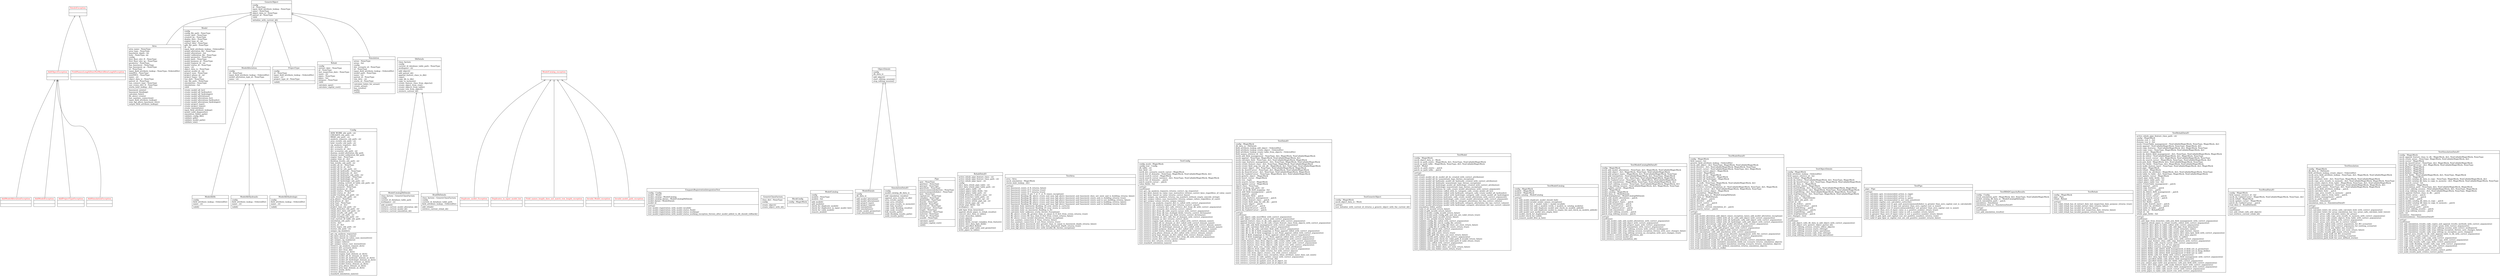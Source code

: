digraph "classes" {
charset="utf-8"
rankdir=BT
"0" [fontcolor="red", label="{AddModelAlterationException|\l|}", shape="record"];
"1" [fontcolor="red", label="{AddModelException|\l|}", shape="record"];
"2" [fontcolor="red", label="{AddObjectException|\l|}", shape="record"];
"3" [fontcolor="red", label="{AddProjectTypeException|\l|}", shape="record"];
"4" [fontcolor="red", label="{AddSimulationException|\l|}", shape="record"];
"5" [label="{Area|area_name : NoneType\larea_type : NoneType\lbasement_depth : int\lbsbr : NoneType, int\lconfig\lfirst_floor_elev_ft : NoneType\lfirst_floor_elev_qc : NoneType\lgeometry : NoneType\lhas_basement : NoneType\lhas_basement_qc : NoneType\lid : NoneType\linput_field_attribute_lookup : NoneType, OrderedDict\lmaxHGL : NoneType\lminDHGL : NoneType\lname : str\lobject_data_io : NoneType\lparent_id : NoneType\lsan_connect_type : NoneType\lsan_crown_elev_ft : NoneType\lstorm_bsbr_lookup : dict\l|basement_exists()\lbasement_flooding()\lcalculate_bsbr()\lffe_above_crown()\lhas_sanitary_connection()\linput_field_attribute_lookup()\lmax_hgl_above_basement_elev()\loutput_field_attribute_lookup()\l}", shape="record"];
"6" [label="{Config|ASM_WORK_sde_path : str\lEMGAATS_sde_path : str\lRRAD_sde_path : str\lanalysis_requests_sde_path : str\larea_results_sde_path : str\lbsbr_results_sde_path : str\lcip_analysis_requests : dict\ldev_scenario : dict\ldev_scenario_id : dict\ldev_scenarios_sde_path : str\ldummy_model_alteration_file_path\ldummy_model_calibration_file_path\lengine_type : NoneType\lengine_type_id : dict\lflooding_results_sde_path : str\llink_results_sde_path : str\lmodel_alt_bc : NoneType\lmodel_alt_bc_id : dict\lmodel_alt_bc_sde_path : str\lmodel_alt_hydraulic : NoneType\lmodel_alt_hydraulic_id : dict\lmodel_alt_hydraulic_sde_path : str\lmodel_alt_hydrologic : NoneType\lmodel_alt_hydrologic_id : dict\lmodel_alt_hydrologic_sde_path : str\lmodel_catalog_current_id_table_sde_path : str\lmodel_catalog_sde_path : str\lmodel_purpose : NoneType\lmodel_purpose_id : dict\lmodel_status : NoneType\lmodel_status_id : dict\lmodel_tracking_sde_path : str\lnode_results_sde_path : str\lproj_phase : NoneType\lproj_phase_id : dict\lproj_type : NoneType\lproj_type_id : dict\lproject_type_sde_path : str\lrehab_branches_sde_path : str\lrehab_nbcr_data_sde_path : str\lrehab_results_sde_path : str\lrehab_test_sde_path : str\lrehab_tracking_sde_path : str\lrrad_current_id_table_sde_path : str\lsimulation_sde_path : str\lstorm : dict\lstorm_id : dict\lstorm_types_sde_path : str\lstorms_sde_path : str\lunique_cip_numbers\l|get_cip_analysis_requests()\lget_keys_based_on_value()\lget_keys_based_on_value_case_insensitive()\lget_unique_cip_numbers()\lget_unique_values()\lget_unique_values_case_insensitive()\lretrieve_cip_analysis_request_dict()\lretrieve_dev_scenario_dict()\lretrieve_dict_from_db()\lretrieve_domain_as_dict()\lretrieve_engine_type_domain_as_dict()\lretrieve_model_alt_bc_domain_as_dict()\lretrieve_model_alt_hydraulic_domain_as_dict()\lretrieve_model_alt_hydrologic_domain_as_dict()\lretrieve_model_purpose_domain_as_dict()\lretrieve_model_status_domain_as_dict()\lretrieve_proj_phase_domain_as_dict()\lretrieve_proj_type_domain_as_dict()\lretrieve_storm_dict()\lreverse_dict()\lstandard_simulation_names()\l}", shape="record"];
"7" [fontcolor="red", label="{DataIoException|\l|}", shape="record"];
"8" [label="{DbDataIo|class_factory\lconfig\lcurrent_id_database_table_path : NoneType\lworkspace : str\l|add_object()\ladd_parent_id()\lappend_feature_class_to_db()\lcopy()\lcopy_db_to_db()\lcopy_to_memory()\lcreate_feature_class_from_objects()\lcreate_object_from_row()\lcreate_objects_from_table()\lcreate_row_from_object()\lretrieve_current_id()\l}", shape="record"];
"9" [fontcolor="red", label="{Duplicate_model_Exception|\l|}", shape="record"];
"10" [fontcolor="red", label="{Duplicates_in_input_model_list|\l|}", shape="record"];
"11" [label="{EmgaatsRegistrationIntegrationTest|config : Config\lmodel : Model\lmodel_catalog : ModelCatalog\lmodel_catalog_dataio : ModelCatalogDbDataIo\lmodel_dataio : ModelDataIo\lmodel_id\l|setUp()\ltest_model_registration_with_model_invalid()\ltest_model_registration_with_model_status_final()\ltest_model_registration_with_model_status_working()\ltest_model_registration_with_model_status_working_exception_thrown_after_model_added_to_db_should_rollback()\l}", shape="record"];
"12" [fontcolor="red", label="{FieldNamesLengthDoesNotMatchRowLengthException|\l|}", shape="record"];
"13" [fontcolor="red", label="{Field_names_length_does_not_match_row_length_exception|\l|}", shape="record"];
"14" [label="{GenericClassFactory|class_dict : NoneType\lconfig\l|create_object()\lcreate_object_with_id()\l}", shape="record"];
"15" [label="{GenericObject|config\lid : NoneType\linput_field_attribute_lookup : NoneType\lname : NoneType\lobject_data_io : NoneType\lparent_id : NoneType\lvalid\l|initialize_with_current_id()\l}", shape="record"];
"16" [fontcolor="red", label="{Invalid_Model_exception|\l|}", shape="record"];
"17" [fontcolor="red", label="{Invalid_model_path_exception|\l|}", shape="record"];
"18" [label="{MockConfig|config : MagicMock\l|}", shape="record"];
"19" [label="{Model|config\lconfig_file_path : NoneType\lcreate_date : NoneType\lcreated_by : NoneType\ldeploy_date : NoneType\lengine_type_id : int\lextract_date : NoneType\lgdb_file_path : NoneType\lid : int\linput_field_attribute_lookup : OrderedDict\lmodel_alteration_file : NoneType\lmodel_alterations : list\lmodel_calibration_file : NoneType\lmodel_geometry : NoneType\lmodel_path : NoneType\lmodel_purpose_id : NoneType\lmodel_request_id : int\lmodel_status_id : NoneType\lname : str\lobject_data_io : NoneType\lparent_model_id : int\lproject_num : NoneType\lproject_phase_id : int\lproject_types : list\lrun_date : NoneType\lsim_file_path : NoneType\lsimulations : NoneType\lsimulations : list\lvalid\l|create_model_alt_bc()\lcreate_model_alt_hydraulic()\lcreate_model_alt_hydrologic()\lcreate_model_alterations()\lcreate_model_alterations_bc()\lcreate_model_alterations_hydraulic()\lcreate_model_alterations_hydrologic()\lcreate_project_type()\lcreate_project_types()\lcreate_simulations()\linput_field_attribute_lookup()\lmodel_valid_diagnostic()\lsimulation_folder_path()\lvalidate_config_file()\lvalidate_gdb()\lvalidate_model_path()\lvalidate_sim()\l}", shape="record"];
"20" [label="{ModelAltBc|config\lfield_attribute_lookup : OrderedDict\lname : str\l|valid()\l}", shape="record"];
"21" [label="{ModelAltHydraulic|config\lfield_attribute_lookup : OrderedDict\lname : str\l|valid()\l}", shape="record"];
"22" [label="{ModelAltHydrologic|config\lfield_attribute_lookup : OrderedDict\lname : str\l|valid()\l}", shape="record"];
"23" [label="{ModelAlteration|config\lid : NoneType\linput_field_attribute_lookup : OrderedDict\lmodel_alteration_type_id : NoneType\lname : str\l|}", shape="record"];
"24" [label="{ModelCatalog|config\lmodels : NoneType\lmodels : list\l|add_model()\ladd_models()\lcheck_for_duplicate_model()\lcheck_for_duplicates_in_input_model_list()\lcheck_for_valid_model()\lremove_model()\l}", shape="record"];
"25" [label="{ModelCatalogDbDataIo|class_factory : GenericClassFactory\lconfig\lcurrent_id_database_table_path\lworkspace : str\l|add_model()\lretrieve_current_model_alteration_id()\lretrieve_current_model_id()\lretrieve_current_simulation_id()\l}", shape="record"];
"26" [fontcolor="red", label="{ModelCatalog_exception|\l|}", shape="record"];
"27" [label="{ModelDataIo|config\ldb_data_io\l|add_model_alteration()\ladd_model_alterations()\ladd_project_type()\ladd_project_types()\ladd_simulation()\ladd_simulations()\lcreate_model_geometry()\lread_simulations()\l}", shape="record"];
"28" [label="{ObjectDataIo|config\ldb_data_io\l|add_object()\lstart_editing_session()\lstop_editing_session()\l}", shape="record"];
"29" [label="{Pipe|apw : NoneType\lapwliner : NoneType\lapwspot : NoneType\lapwwhole : NoneType\lasmrecommendedaction : NoneType\lasmrecommendednbcr : NoneType\lbpw : NoneType\lcapitalcost : NoneType\lcompkey : NoneType\ldiamwidth : NoneType\ldsnode : NoneType\lglobalid : NoneType\llateralcost : NoneType\llateralcount : NoneType\llength : NoneType\lmanholecost : NoneType\lmaterial : NoneType\lrehab_id : NoneType\lusnode : NoneType\l|calculate_apw()\lcalculate_capital_cost()\lvalid()\l}", shape="record"];
"30" [label="{ProjectType|config\lid : NoneType\linput_field_attribute_lookup : OrderedDict\lname : str\lproject_type_id : NoneType\l|valid()\l}", shape="record"];
"31" [label="{Rehab|config\lextract_date : NoneType\lid : NoneType\llast_inspection_date : NoneType\lname : str\lpipes : NoneType\lpipes : list\lpurpose : NoneType\lvalid\l|calculate_apw()\lcalculate_capital_cost()\l}", shape="record"];
"32" [label="{RehabDataIO|active_whole_pipe_feature_class : str\lactive_whole_pipe_feature_class_path : str\lactive_whole_pipe_layer : str\lconfig\lnbcr_data_whole_pipe_table : str\lnbcr_data_whole_pipe_table_path : str\loutput_pipes_table : str\loutput_pipes_table_fields : list\loutput_pipes_table_path : str\lrehab_branches_feature_class : str\lrehab_branches_table_path : str\lselect_active_segments_sql : str\lselect_active_whole_pipe_sql : str\lselect_whole_pipe_sql : str\lwhole_pipe_fields : list\lworkspace : str\l|add_bpw_from_branches()\lappend_whole_pipes_to_rehab_results()\lconvert_nbcr_data_to_table()\lcreate_branches_table()\lcreate_pipes()\ldelete_fields()\ldelete_fields_except_compkey_from_feature()\ldelete_nbcr_data_bpw_field()\ldelete_specified_fields()\ljoin_output_pipe_table_and_geometry()\lwrite_pipes_to_table()\l}", shape="record"];
"33" [label="{RradDbDataIo|class_factory : GenericClassFactory\lconfig\lcurrent_id_database_table_path\lfield_attribute_lookup : OrderedDict\l|add_rehab()\lretrieve_current_rehab_id()\l}", shape="record"];
"34" [label="{Simulation|areas : NoneType\lareas : list\lconfig\ldev_scenario_id : NoneType\lid : NoneType\linput_field_attribute_lookup : OrderedDict\lmodel_path : NoneType\lname : str\lparent_id : NoneType\lsim_desc : str\lstorm_id : NoneType\l|calculate_bsbrs_for_areas()\lcreate_areas()\lhas_results()\lpath()\lvalid()\l}", shape="record"];
"35" [label="{SimulationDataIO|config\lmodel_catalog_db_data_io\l|add_simulation_results()\lappend_area_results_to_db()\larea_results_path()\lcopy_area_results()\lcopy_area_results_to_memory()\lcopy_link_results()\lcopy_node_flooding_results()\lcopy_node_results()\llink_results_path()\lnode_flooding_results_path()\lnode_results_path()\l}", shape="record"];
"36" [label="{TestArea|area : Area\lmock_simulation : MagicMock\lstorm_bsbr_lookup : dict\l|setUp()\ltest_basement_exists_if_N_returns_false()\ltest_basement_exists_if_U_returns_true()\ltest_basement_exists_if_Y_returns_true()\ltest_basement_exists_if_not_Y_or_U_or_N_raises_exception()\ltest_basement_flooding_ffe_above_crown_and_max_hgl_above_basement_and_basement_does_not_exist_and_is_building_returns_false()\ltest_basement_flooding_ffe_above_crown_and_max_hgl_above_basement_and_basement_exists_and_is_building_returns_true()\ltest_basement_flooding_ffe_above_crown_and_max_hgl_above_basement_and_basement_exists_and_is_not_building_returns_false()\ltest_basement_flooding_ffe_above_crown_and_max_hgl_below_basement_and_basement_exists_and_is_building_returns_false()\ltest_basement_flooding_ffe_below_crown_and_max_hgl_above_basement_and_basement_exists_and_is_building_returns_false()\ltest_calculate_bsbr_basement_flooding_10_year_storm_is_correct()\ltest_calculate_bsbr_basement_flooding_25_year_storm_is_correct()\ltest_calculate_bsbr_no_basement_flooding_is_0()\ltest_calculate_bsbr_unknown_storm_throws_Exception()\ltest_ffe_above_crown_ffe_greater_than_or_equal_to_8_feet_from_crown_returns_true()\ltest_ffe_above_crown_ffe_less_than_8_feet_from_crown_returns_false()\ltest_ffe_above_crown_invalid_elevations_throws_exception()\ltest_has_sanitary_connection_if_None_returns_false()\ltest_has_sanitary_connection_if_not_None_returns_true()\ltest_max_hgl_above_basement_elev_greater_than_or_equal_to_basement_depth_returns_false()\ltest_max_hgl_above_basement_elev_less_than_basement_depth_returns_true()\ltest_max_hgl_above_basement_elev_with_invalid_ffe_throws_exception()\l}", shape="record"];
"37" [label="{TestConfig|config_mock : MagicMock\lconfig_real : Config\ldb_table : str\lkey_field : str\lmock_dev_scenario_search_cursor : MagicMock\lmock_list_of_domains : NoneType, MagicMock, NonCallableMagicMock, dict\lmock_search_cursor : MagicMock\lmock_search_cursor_instance : dict, NoneType, NonCallableMagicMock, MagicMock\lpatch_list_of_domains : _patch\lpatch_search_cursor : _patch\lvalue_fields : list\l|setUp()\ltearDown()\ltest_get_cip_analysis_requests_returns_correct_cip_requests()\ltest_get_keys_based_on_value_case_insensitive_returns_correct_keys_regardless_of_value_case()\ltest_get_keys_based_on_value_returns_correct_keys()\ltest_get_unique_cip_numbers_returns_cip_numbers_without_empty_unicode_string()\ltest_get_unique_values_case_insensitive_returns_unique_values_regardless_of_case()\ltest_get_unique_values_returns_unique_values()\ltest_retrieve_cip_analysis_request_dict_is_called_with_correct_arguments()\ltest_retrieve_cip_analysis_request_dict_returns_correct_value()\ltest_retrieve_dev_scenario_dict_calls_retrieve_dict_from_db_with_correct_arguments()\ltest_retrieve_dev_scenario_dict_returns_correct_value()\ltest_retrieve_dict_from_db_calls_search_cursor_with_correct_arguments()\ltest_retrieve_dict_from_db_has_multiple_fields_returns_correct_dictionary()\ltest_retrieve_dict_from_db_has_one_field_returns_correct_dictionary()\ltest_retrieve_domain_as_dict_calls_list_of_domains_with_correct_arguments()\ltest_retrieve_domain_as_dict_returns_correct_dict()\ltest_retrieve_engine_type_domain_as_dict_called_with_correct_domain_name()\ltest_retrieve_model_alt_bc_domain_as_dict_called_with_correct_domain_name()\ltest_retrieve_model_alt_hydraulic_domain_as_dict_called_with_correct_domain_name()\ltest_retrieve_model_alt_hydrologic_domain_as_dict_called_with_correct_domain_name()\ltest_retrieve_model_purpose_domain_as_dict_called_with_correct_domain_name()\ltest_retrieve_model_status_domain_as_dict_called_with_correct_domain_name()\ltest_retrieve_proj_phase_domain_as_dict_called_with_correct_domain_name()\ltest_retrieve_proj_type_domain_as_dict_called_with_correct_domain_name()\ltest_retrieve_storm_dict_calls_retrieve_dict_from_db_with_correct_arguments()\ltest_retrieve_storm_dict_returns_correct_value()\ltest_reverse_dict_returns_reverse_dict()\ltest_standard_simulation_names()\l}", shape="record"];
"38" [label="{TestDataIO|config : MagicMock\ldb_data_io : DbDataIo\lfield_attribute_lookup_add_object : OrderedDict\lfield_attribute_lookup_create_object : OrderedDict\lfield_attribute_lookup_create_table_from_objects : OrderedDict\lfield_names_retrieve_id : list\lmock_add_field_management : NoneType, dict, MagicMock, NonCallableMagicMock\lmock_append : NoneType, MagicMock, NonCallableMagicMock, dict\lmock_calculate_field : NoneType, dict, NonCallableMagicMock, MagicMock\lmock_copy_features_management : dict, NoneType, MagicMock, NonCallableMagicMock\lmock_create_feature_class : dict, NoneType, MagicMock, NonCallableMagicMock\lmock_create_field_map_for_sde_db : MagicMock, dict, NoneType, NonCallableMagicMock\lmock_create_object : dict, NoneType, NonCallableMagicMock, MagicMock\lmock_da_InsertCursor : NoneType, dict, MagicMock, NonCallableMagicMock\lmock_da_SearchCursor : dict, NoneType, NonCallableMagicMock, MagicMock\lmock_da_UpdateCursor : NoneType, MagicMock, dict, NonCallableMagicMock\lmock_generic_object : MagicMock\lmock_insert_cursor : MagicMock\lmock_row : tuple\lmock_search_cursor : MagicMock\lmock_update_cursor : MagicMock\lobject_class : NoneType\lobject_tracking_sde_path : str\lparent_id_to_db_field_mapping : list\lpatch_add_field_management : _patch\lpatch_append : _patch\lpatch_calculate_field : _patch\lpatch_copy_features_management : _patch\lpatch_create_feature_class : _patch\lpatch_create_field_map_for_sde_db : _patch\lpatch_create_object : _patch\lpatch_da_InsertCursor : _patch\lpatch_da_SearchCursor : _patch\lpatch_da_UpdateCursor : _patch\l|setUp()\ltearDown()\ltest_add_object_calls_insertRow_with_correct_arguments()\ltest_add_object_calls_insert_cursor_with_correct_arguments()\ltest_append_feature_class_to_db_calls_append_with_correct_arguments()\ltest_append_feature_class_to_db_calls_create_feature_class_from_objects_with_correct_arguments()\ltest_copy_calls_add_field_management_with_correct_arguments()\ltest_copy_calls_calculate_field_with_correct_arguments()\ltest_copy_db_to_db_calls_calculate_field_with_correct_arguments()\ltest_copy_db_to_db_if_field_mappings_is_None_append_called_with_correct_arguments()\ltest_copy_db_to_db_if_field_mappings_is_not_None_append_called_with_correct_arguments()\ltest_copy_if_field_mappings_is_None_append_called_with_correct_arguments()\ltest_copy_if_field_mappings_is_not_None_append_called_with_correct_arguments()\ltest_copy_to_memory_calls_copy_features_management_with_correct_arguments()\ltest_create_feature_class_from_objects_calls_create_table_with_correct_arguments()\ltest_create_feature_class_from_objects_calls_insert_cursor_with_correct_arguments()\ltest_create_feature_class_from_objects_calls_insert_row_with_correct_arguments()\ltest_create_object_from_row_creates_object_with_correct_attributes()\ltest_create_objects_from_table_calls_search_cursor_with_correct_arguments()\ltest_create_objects_from_table_returns_list_with_correct_object()\ltest_create_row_from_object_creates_row_with_correct_values()\ltest_create_row_from_object_raise_exception_when_attribute_name_does_not_exist()\ltest_retrieve_current_id_calls_update_cursor_with_correct_arguments()\ltest_retrieve_current_id_return_current_ID()\ltest_retrieve_current_id_update_next_id_of_object_1()\ltest_retrieve_current_id_update_next_id_of_object_2()\l}", shape="record"];
"39" [label="{TestGenericObject|config : MagicMock\lmock_object_data_io : Mock\l|setUp()\ltest_initialize_with_current_id_returns_a_generic_object_with_the_current_id()\l}", shape="record"];
"40" [label="{TestModel|config : MagicMock\lmock_object_data_io : Mock\lmock_os_path_exists : MagicMock, dict, NoneType, NonCallableMagicMock\lmock_os_path_isfile : MagicMock, NoneType, dict, NonCallableMagicMock\lmodel : Model\lpatch_os_path_exists : _patch\lpatch_os_path_isfile : _patch\l|setUp()\ltearDown()\ltest_create_model_alt_bc_model_alt_bc_created_with_correct_attributes()\ltest_create_model_alt_bc_nonexistant_type_throws_exception()\ltest_create_model_alt_hydraulic_model_alt_hydraulic_created_with_correct_attributes()\ltest_create_model_alt_hydraulic_nonexistant_type_throws_exception()\ltest_create_model_alt_hydrologic_model_alt_hydrologic_created_with_correct_attributes()\ltest_create_model_alt_hydrologic_nonexistant_type_throws_exception()\ltest_create_model_alterations_bc_calls_create_model_alterations_with_correct_argument()\ltest_create_model_alterations_called_with_bc_category_calls_create_model_alt_bc()\ltest_create_model_alterations_called_with_hydraulic_category_calls_create_model_alt_hydraulic()\ltest_create_model_alterations_called_with_hydrologic_category_calls_create_model_alt_hydrologic()\ltest_create_model_alterations_hydraulic_calls_create_model_alterations_with_correct_argument()\ltest_create_model_alterations_hydrologic_calls_create_model_alterations_with_correct_argument()\ltest_create_model_alterations_model_with_bc_category_alterations_list_has_correct_values()\ltest_create_model_alterations_model_with_hydraulic_category_alterations_list_has_correct_values()\ltest_create_model_alterations_model_with_hydrologic_category_alterations_list_has_correct_values()\ltest_simulation_folder_path()\ltest_valid_if_all_invalid_return_false()\ltest_valid_if_gdb_invalid_return_false()\ltest_valid_if_model_config_invalid_return_false()\ltest_valid_if_model_path_config_gdb_and_sim_are_valid_return_true()\ltest_valid_if_model_path_invalid_return_false()\ltest_valid_if_sim_invalid_return_false()\ltest_validate_config_file_called_with_correct_arguments()\ltest_validate_config_file_check_config_file_exists()\ltest_validate_config_file_if_config_file_does_not_exist_return_false()\ltest_validate_config_file_if_config_file_exists_return_true()\ltest_validate_gdb_called_with_correct_arguments()\ltest_validate_gdb_check_gdb_exists()\ltest_validate_gdb_gdb_exists_return_true()\ltest_validate_gdb_gdb_file_does_not_exist_return_false()\ltest_validate_model_path_called_with_correct_arguments()\ltest_validate_model_path_check_for_valid_path_if_invalid_return_false()\ltest_validate_model_path_check_for_valid_path_if_valid_return_true()\ltest_validate_sim_called_with_correct_arguments()\ltest_validate_sim_check_sim_folder_exists()\ltest_validate_sim_sim_folder_does_not_exist_return_false()\ltest_validate_sim_sim_folder_exists_return_true()\l}", shape="record"];
"41" [label="{TestModelCatalog|config : MagicMock\lmodel1 : MagicMock\lmodel2 : MagicMock\lmodel_catalog : ModelCatalog\l|setUp()\ltest_add_model_duplicate_model_should_fail()\ltest_add_model_invalid_model_causes_exception()\ltest_add_model_list_1_model_valid_1_model_invalid()\ltest_add_model_list_add_2_models_verify_2_models_in_catalog_models()\ltest_add_model_list_add_duplicate_model_and_check_no_models_added()\ltest_add_model_list_add_duplicate_model_to_empty_list_and_check_no_models_added()\ltest_add_model_new_model_into_empty_list()\ltest_model_check_for_duplicates()\ltest_model_check_for_valid()\ltest_remove_model_first_in_list()\l}", shape="record"];
"42" [label="{TestModelCatalogDbDataIO|config : MagicMock\lmock_add_model_alterations : NoneType, dict, MagicMock, NonCallableMagicMock\lmock_add_object : dict, MagicMock, NoneType, NonCallableMagicMock\lmock_add_project_types : MagicMock, dict, NonCallableMagicMock, NoneType\lmock_add_simulations : NonCallableMagicMock, dict, NoneType, MagicMock\lmock_da_InsertCursor : dict, NoneType, NonCallableMagicMock, MagicMock\lmock_da_UpdateCursor : NoneType, dict, MagicMock, NonCallableMagicMock\lmock_read_simulations : MagicMock, NoneType, NonCallableMagicMock, dict\lmock_start_editing_session : NoneType, NonCallableMagicMock, MagicMock, dict\lmock_stop_editing_session : NonCallableMagicMock, dict, MagicMock, NoneType\lmock_update_cursor : MagicMock\lmodel : MagicMock\lmodel_catalog : MagicMock\lmodel_data_io : ModelDataIo\lmodelcatalogdataio : ModelCatalogDbDataIo\lpatch_add_model_alterations : _patch\lpatch_add_object : _patch\lpatch_add_project_types : _patch\lpatch_add_simulations : _patch\lpatch_da_InsertCursor : _patch\lpatch_da_UpdateCursor : _patch\lpatch_read_simulations : _patch\lpatch_start_editing_session : _patch\lpatch_stop_editing_session : _patch\l|setUp()\ltearDown()\ltest_add_model_calls_add_model_alterations_with_correct_arguments()\ltest_add_model_calls_add_object_with_correct_arguments()\ltest_add_model_calls_add_project_types_with_correct_arguments()\ltest_add_model_calls_add_simulations_with_correct_arguments()\ltest_add_model_calls_start_editing_session_with_correct_workspace()\ltest_add_model_calls_stop_editing_session_exception_thrown_with_save_changes_false()\ltest_add_model_calls_stop_editing_session_no_exception_with_save_changes_true()\ltest_retrieve_current_model_alteration_id()\ltest_retrieve_current_model_id()\ltest_retrieve_current_simulation_id()\l}", shape="record"];
"43" [label="{TestModelDataIO|config : MagicMock\lfield_names : list\lgeneric_field_attribute_lookup : OrderedDict\lmock_add_object : dict, NoneType, MagicMock, NonCallableMagicMock\lmock_dissolve : dict, NonCallableMagicMock, MagicMock, NoneType\lmock_insert_cursor : NonCallableMagicMock, NoneType, dict, MagicMock\lmock_insert_cursor_object : MagicMock\lmock_model : MagicMock\lmock_model_alt_bc : MagicMock\lmock_model_alt_hydraulic : MagicMock\lmock_model_alt_hydrologic : MagicMock\lmock_object_data_io : Mock\lmock_os_walk : NoneType, MagicMock, NonCallableMagicMock, dict\lmock_project_type : MagicMock\lmock_retrieve_current_simulation_id : NonCallableMagicMock, NoneType, dict, MagicMock\lmock_search_cursor : dict, NonCallableMagicMock, MagicMock, NoneType\lmock_search_cursor_object : MagicMock\lmock_simulation : MagicMock\lmodel_catalog_data_io : ModelCatalogDbDataIo\lmodel_data_io : ModelDataIo\lpatch_add_object : _patch\lpatch_dissolve : _patch\lpatch_insert_cursor : _patch\lpatch_os_walk : _patch\lpatch_retrieve_current_simulation_id : _patch\lpatch_search_cursor : _patch\l|setUp()\ltearDown()\ltest_add_model_alteration_add_object_raises_exception_raises_add_model_alteration_exception()\ltest_add_model_alteration_called_with_alt_bc_calls_add_object_with_correct_arguments()\ltest_add_model_alteration_called_with_alt_hydraulic_calls_add_object_with_correct_arguments()\ltest_add_model_alteration_called_with_alt_hydrologic_calls_add_object_with_correct_arguments()\ltest_add_model_alterations_calls_add_model_alteration_with_correct_arguments()\ltest_add_project_type_calls_add_object_with_correct_arguments()\ltest_add_project_types_calls_add_project_type_with_correct_arguments()\ltest_add_simulation_calls_add_object_with_correct_arguments()\ltest_add_simulations_calls_add_simulation_with_correct_arguments()\ltest_create_model_geometry_calls_arcpy_dissolve_management_with_the_correct_arguments()\ltest_create_model_geometry_calls_search_cursor_with_correct_arguments()\ltest_create_model_geometry_invalid_model_returns_exception()\ltest_read_simulation_reads_list_of_simulations_and_returns_correct_simulation_objects()\ltest_read_simulation_reads_standard_simulation_build_out_scenario_returns_simulation_object()\ltest_read_simulation_reads_standard_simulation_existing_scenario_returns_simulation_object()\ltest_read_simulation_reads_user_defined_simulation_returns_simulation_object()\ltest_read_simulations_calls_os_walk()\l}", shape="record"];
"44" [label="{TestObjectDataIo|config : MagicMock\lfield_attribute_lookup : OrderedDict\lfield_names_retrieve_id : list\lmock_Editor : MagicMock\lmock_da_Editor : NonCallableMagicMock, dict, NoneType, MagicMock\lmock_da_InsertCursor : dict, NoneType, MagicMock, NonCallableMagicMock\lmock_db_data_io : MagicMock\lmock_generic_object : MagicMock\lmock_startEditing : dict, NoneType, NonCallableMagicMock, MagicMock\lmock_startOperation : dict, MagicMock, NoneType, NonCallableMagicMock\lmock_stopEditing : dict, NonCallableMagicMock, MagicMock, NoneType\lmock_stopOperation : dict, NoneType, MagicMock, NonCallableMagicMock\lobject_class : NoneType\lobject_data_io : ObjectDataIo\lobject_table_sde_path : str\lparent_id : int\lpatch_da_Editor : _patch\lpatch_da_InsertCursor : _patch\lpatch_startEditing : _patch\lpatch_startOperation : _patch\lpatch_stopEditing : _patch\lpatch_stopOperation : _patch\lsave_changes : bool\l|setUp()\ltearDown()\ltest_add_object_calls_db_data_io_add_object_with_correct_arguments()\ltest_add_object_sets_generic_object_parent_id()\ltest_start_editing_session_creates_editor_object()\ltest_start_editing_session_starts_editing()\ltest_start_editing_session_starts_operation()\ltest_stop_editing_session_calls_stop_editing()\ltest_stop_editing_session_calls_stop_operation()\l}", shape="record"];
"45" [label="{TestPipe|pipe : Pipe\l|setUp()\ltest_calculate_apw_recommended_action_is_cipp()\ltest_calculate_apw_recommended_action_is_oc()\ltest_calculate_apw_recommended_action_is_spot()\ltest_calculate_apw_recommended_is_not_case_sensitive()\ltest_calculate_capital_cost_calculates_correctly()\ltest_calculate_capital_cost_if_apw_and_asmrecommendednbcr_is_greater_than_zero_capital_cost_is_calculated()\ltest_calculate_capital_cost_if_apw_not_greater_than_zero_capital_cost_is_none()\ltest_calculate_capital_cost_if_asmrecommendednbcr_not_greater_than_zero_capital_cost_is_none()\ltest_is_greater_than_zero_if_input_value_is_a_positive_number_return_true()\ltest_is_greater_than_zero_if_input_value_is_not_a_number_return_false()\ltest_is_greater_than_zero_if_input_value_is_not_a_positive_number_return_false()\ltest_valid_if_apw_bpw_and_capital_cost_are_positive_numbers_returns_true()\ltest_valid_if_apw_bpw_or_capital_cost_are_not_positive_number_returns_false()\l}", shape="record"];
"46" [label="{TestRRADCapacityResults|config : Config\lmock_simulation_path : MagicMock, dict, NoneType, NonCallableMagicMock\lmodel_catalog_db_data_io : ModelCatalogDbDataIo\lpatch_simulation_path : _patch\lsimulation : Simulation\lsimulation_data_io : SimulationDataIO\l|setUp()\ltearDown()\ltest_add_simulation_results()\l}", shape="record"];
"47" [label="{TestRehab|config : MagicMock\lpipe : Pipe\lrehab : Rehab\l|setUp()\ltest_valid_rehab_has_id_extract_date_last_inspection_date_purpose_returns_true()\ltest_valid_rehab_has_invalid_extract_date_returns_false()\ltest_valid_rehab_has_invalid_id_returns_false()\ltest_valid_rehab_has_invalid_last_inspection_date_returns_false()\ltest_valid_rehab_has_invalid_purpose_returns_false()\l}", shape="record"];
"48" [label="{TestRehabDataIO|active_whole_pipe_feature_class_path : str\lconfig : MagicMock\ldummy_row_1 : list\ldummy_row_2 : list\lmock_CreateTable_management : NonCallableMagicMock, NoneType, MagicMock, dict\lmock_append : NonCallableMagicMock, NoneType, MagicMock, dict\lmock_copy_features : NonCallableMagicMock, dict, MagicMock, NoneType\lmock_copy_rows : NoneType, MagicMock, NonCallableMagicMock, dict\lmock_cursor : MagicMock\lmock_da_delete_field_management : dict, NoneType, NonCallableMagicMock, MagicMock\lmock_da_editor : NonCallableMagicMock, dict, MagicMock, NoneType\lmock_da_insert_cursor : dict, MagicMock, NonCallableMagicMock, NoneType\lmock_da_search_cursor : MagicMock, NoneType, NonCallableMagicMock, dict\lmock_join_field : MagicMock, dict, NonCallableMagicMock, NoneType\lmock_list_fields : NoneType, dict, MagicMock, NonCallableMagicMock\lmock_make_feature_layer : NoneType, NonCallableMagicMock, dict, MagicMock\lmock_pipe : MagicMock\lmock_rehab : MagicMock\lmock_select_by_attribute : MagicMock, dict, NonCallableMagicMock, NoneType\lmock_table_to_table : dict, NoneType, MagicMock, NonCallableMagicMock\lmock_update_cursor : MagicMock\loutput_pipe_table_fields : list\loutput_pipes_table_path : str\loutput_pipes_table_row : list\lpatch_CreateTable_management : _patch\lpatch_append : _patch\lpatch_copy_features : _patch\lpatch_copy_rows : _patch\lpatch_da_delete_field_management : _patch\lpatch_da_editor : _patch\lpatch_da_insert_cursor : _patch\lpatch_da_search_cursor : _patch\lpatch_join_field : _patch\lpatch_list_fields : _patch\lpatch_make_feature_layer : _patch\lpatch_select_by_attribute : _patch\lpatch_table_to_table : _patch\lrehab_data_io : RehabDataIO\lrehab_id : int\lwhole_pipe_fields : list\l|setUp()\ltearDown()\ltest_add_bpw_from_branches_calls_join_field_management_with_correct_arguments()\ltest_append_whole_pipes_to_rehab_results_called_with_correct_arguments()\ltest_convert_nbcr_data_to_table_called_with_correct_arguments()\ltest_convert_nbcr_data_to_table_calls_add_bpw_from_branches()\ltest_convert_nbcr_data_to_table_calls_create_branches_table()\ltest_convert_nbcr_data_to_table_calls_create_pipe_feature_class()\ltest_convert_nbcr_data_to_table_calls_delete_nbcr_data_bpw_field_with_correct_arguments()\ltest_convert_nbcr_data_to_table_calls_select_nbcr_data_pipes()\ltest_convert_nbcr_data_to_table_calls_table_to_table()\ltest_create_branches_table_calls_copy_rows_with_correct_arguments()\ltest_create_pipe_feature_class_calls_copy_features_with_correct_arguments()\ltest_create_pipes_calls_search_cursor_with_correct_arguments()\ltest_create_pipes_returns_list_of_two_pipes()\ltest_create_pipes_returns_matching_values()\ltest_delete_fields_calls_delete_field_management_if_field_not_in_geometry()\ltest_delete_fields_calls_delete_field_management_if_field_not_in_keep_fields()\ltest_delete_fields_calls_delete_field_management_if_field_not_in_oid()\ltest_delete_fields_calls_list_fields_with_correct_arguments()\ltest_delete_nbcr_data_bpw_field_calls_delete_field_management_with_correct_arguments()\ltest_delete_specified_fields_calls_delete_field_management()\ltest_delete_specified_fields_calls_list_fields_with_correct_arguments()\ltest_join_output_pipe_table_and_geometry_calls_join_field_with_correct_arguments()\ltest_select_nbcr_data_pipes_calls_make_feature_layer_with_correct_arguments()\ltest_write_pipes_to_table_calls_create_table_management_with_correct_arguments()\ltest_write_pipes_to_table_calls_insert_cursor_with_correct_arguments()\ltest_write_pipes_to_table_calls_insert_row_with_correct_arguments()\l}", shape="record"];
"49" [label="{TestRradDataIO|config : MagicMock\lfield_names_retrieve_id : list\lmock_da_UpdateCursor : MagicMock, NonCallableMagicMock, NoneType, dict\lmock_rehab : MagicMock\lmock_update_cursor : MagicMock\lpatch_da_UpdateCursor : _patch\lrrad_data_io : RradDbDataIo\l|setUp()\ltearDown()\ltest_add_rehab_calls_add_object()\ltest_retrieve_current_rehab_id()\l}", shape="record"];
"50" [label="{TestSimulation|config : MagicMock\ldb_data_io : DbDataIo\lfield_attribute_lookup_create_object : OrderedDict\lmock_area_field_attribute_lookup : NoneType, dict, MagicMock, NonCallableMagicMock\lmock_areas : list\lmock_calculate_bsbr : dict, NoneType, MagicMock, NonCallableMagicMock\lmock_copy_area_results_to_memory : dict, NonCallableMagicMock, MagicMock, NoneType\lmock_create_objects_from_table : MagicMock, NoneType, dict, NonCallableMagicMock\lmock_delete_management : NoneType, NonCallableMagicMock, MagicMock, dict\lmock_os_path_exists : NoneType, dict, NonCallableMagicMock, MagicMock\lpatch_area_field_attribute_lookup : _patch\lpatch_calculate_bsbr : _patch\lpatch_copy_area_results_to_memory : _patch\lpatch_create_objects_from_table : _patch\lpatch_delete_management : _patch\lpatch_os_path_exists : _patch\lsimulation : Simulation\lsimulation_data_io : SimulationDataIO\l|setUp()\ltearDown()\ltest_calculate_bsbrs_for_areas_calls_calculate_bsbr_with_correct_arguments()\ltest_calculate_bsbrs_for_areas_simulation_has_two_areas_calls_calculate_bsbr_twice()\ltest_create_areas_calls_calculate_bsbrs_for_areas()\ltest_create_areas_calls_copy_area_results_to_memory_with_correct_arguments()\ltest_create_areas_calls_create_objects_from_table_with_correct_arguments()\ltest_create_areas_calls_delete_with_correct_arguments()\ltest_create_areas_sets_area_list_to_correct_value()\ltest_has_results_called_with_correct_arguments_for_BO_scenario()\ltest_has_results_called_with_correct_arguments_for_existing_scenario()\ltest_has_results_check_sim_folder_has_results()\ltest_has_results_results_gdb_does_not_exist_return_false()\ltest_has_results_results_gdb_exists_return_true()\ltest_simulation_path_built_for_BO_scenario()\ltest_simulation_path_built_for_existing_scenario()\ltest_simulation_path_built_for_user_defined_storm()\l}", shape="record"];
"51" [label="{TestSimulationDataIO|config : MagicMock\lmock_append_feature_class_to_db : MagicMock, dict, NonCallableMagicMock, NoneType\lmock_create_areas : NoneType, MagicMock, NonCallableMagicMock, dict\lmock_cursor : MagicMock\lmock_da_InsertCursor : NoneType, dict, MagicMock, NonCallableMagicMock\lmock_da_SearchCursor : dict, MagicMock, NonCallableMagicMock, NoneType\lmock_fields1 : MagicMock\lmock_fields2 : MagicMock\lmock_fields3 : MagicMock\lmock_fields4 : MagicMock\lmock_list_fields : NonCallableMagicMock, dict, NoneType, MagicMock\lmock_model : MagicMock\lmock_model_catalog_db_data_io_copy : NoneType, MagicMock, NonCallableMagicMock, dict\lmock_model_catalog_db_data_io_copy_to_memory : dict, MagicMock, NonCallableMagicMock, NoneType\lmock_search_cursor : list\lmock_simulation : MagicMock\lmock_simulation_path : NoneType, dict, NonCallableMagicMock, MagicMock\lmock_start_editing_session : NonCallableMagicMock, dict, NoneType, MagicMock\lmock_stop_editing_session : dict, NonCallableMagicMock, NoneType, MagicMock\lpatch_append_feature_class_to_db : _patch\lpatch_create_areas : _patch\lpatch_insert_cursor : _patch\lpatch_list_fields : _patch\lpatch_model_catalog_db_data_io_copy : _patch\lpatch_model_catalog_db_data_io_copy_to_memory : _patch\lpatch_search_cursor : _patch\lpatch_simulation_path : _patch\lpatch_start_editing_session : _patch\lpatch_stop_editing_session : _patch\lpath : str\lsimulation : Simulation\lsimulationdataio : SimulationDataIO\l|setUp()\ltearDown()\ltest_add_simulation_results_calls_copies_and_append_results_methods_with_correct_arguments()\ltest_add_simulation_results_calls_create_areas_with_correct_arguments()\ltest_add_simulation_results_calls_start_editing_session_with_correct_workspace()\ltest_add_simulation_results_calls_stop_editing_exception_thrown_save_changes_false()\ltest_add_simulation_results_calls_stop_editing_no_exception_saves_changes()\ltest_append_area_results_to_db_calls_append_table_to_db_with_correct_arguments()\ltest_area_results_path_creates_correct_path()\ltest_copy_area_results_calls_copy_with_correct_arguments()\ltest_copy_area_results_to_memory_calls_copy_with_correct_arguments()\ltest_copy_link_results_calls_copy_with_correct_arguments()\ltest_copy_node_flooding_results_calls_copy_with_correct_arguments()\ltest_copy_node_results_calls_copy_with_correct_arguments()\ltest_link_results_path_creates_correct_path()\ltest_node_flooding_results_path_creates_correct_path()\ltest_node_results_path_creates_correct_path()\l}", shape="record"];
"0" -> "2" [arrowhead="empty", arrowtail="none"];
"1" -> "2" [arrowhead="empty", arrowtail="none"];
"2" -> "7" [arrowhead="empty", arrowtail="none"];
"3" -> "2" [arrowhead="empty", arrowtail="none"];
"4" -> "2" [arrowhead="empty", arrowtail="none"];
"5" -> "15" [arrowhead="empty", arrowtail="none"];
"9" -> "26" [arrowhead="empty", arrowtail="none"];
"10" -> "26" [arrowhead="empty", arrowtail="none"];
"12" -> "7" [arrowhead="empty", arrowtail="none"];
"13" -> "26" [arrowhead="empty", arrowtail="none"];
"16" -> "26" [arrowhead="empty", arrowtail="none"];
"17" -> "26" [arrowhead="empty", arrowtail="none"];
"19" -> "15" [arrowhead="empty", arrowtail="none"];
"20" -> "23" [arrowhead="empty", arrowtail="none"];
"21" -> "23" [arrowhead="empty", arrowtail="none"];
"22" -> "23" [arrowhead="empty", arrowtail="none"];
"23" -> "15" [arrowhead="empty", arrowtail="none"];
"25" -> "8" [arrowhead="empty", arrowtail="none"];
"27" -> "28" [arrowhead="empty", arrowtail="none"];
"30" -> "15" [arrowhead="empty", arrowtail="none"];
"31" -> "15" [arrowhead="empty", arrowtail="none"];
"33" -> "8" [arrowhead="empty", arrowtail="none"];
"34" -> "15" [arrowhead="empty", arrowtail="none"];
"35" -> "28" [arrowhead="empty", arrowtail="none"];
}
